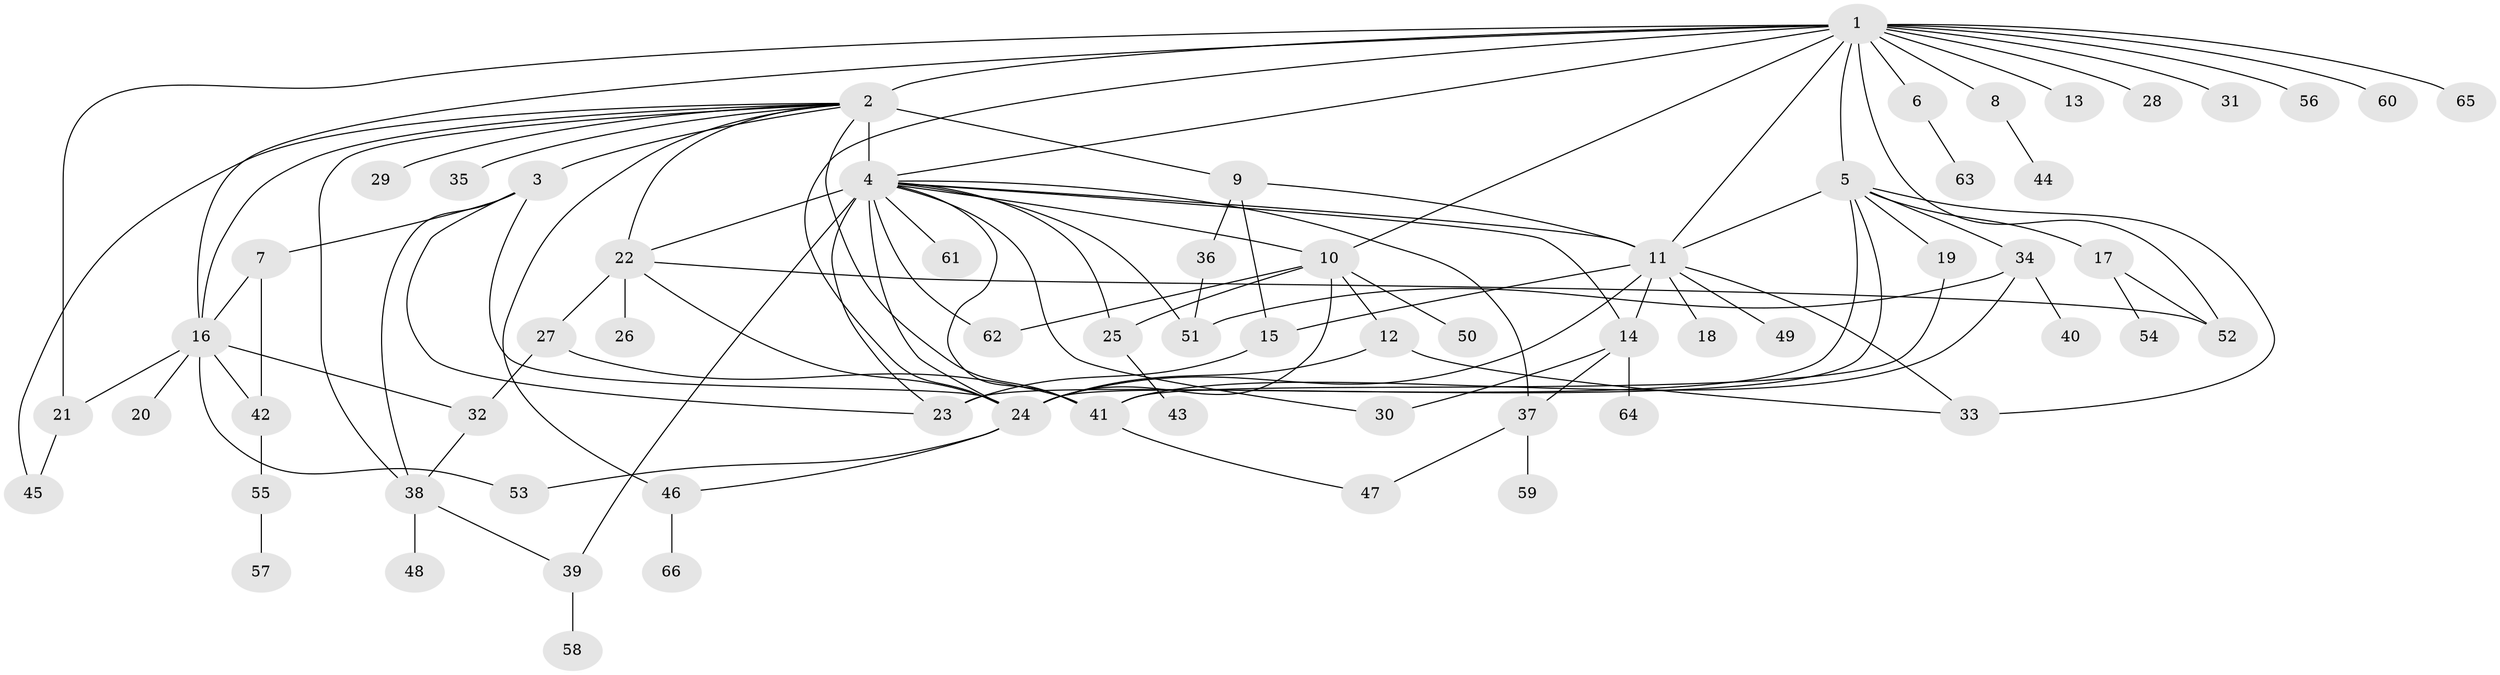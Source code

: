 // original degree distribution, {18: 0.007633587786259542, 33: 0.007633587786259542, 6: 0.022900763358778626, 1: 0.48091603053435117, 14: 0.007633587786259542, 3: 0.12213740458015267, 4: 0.06870229007633588, 2: 0.20610687022900764, 5: 0.03816793893129771, 8: 0.007633587786259542, 11: 0.015267175572519083, 10: 0.007633587786259542, 7: 0.007633587786259542}
// Generated by graph-tools (version 1.1) at 2025/35/03/09/25 02:35:38]
// undirected, 66 vertices, 109 edges
graph export_dot {
graph [start="1"]
  node [color=gray90,style=filled];
  1;
  2;
  3;
  4;
  5;
  6;
  7;
  8;
  9;
  10;
  11;
  12;
  13;
  14;
  15;
  16;
  17;
  18;
  19;
  20;
  21;
  22;
  23;
  24;
  25;
  26;
  27;
  28;
  29;
  30;
  31;
  32;
  33;
  34;
  35;
  36;
  37;
  38;
  39;
  40;
  41;
  42;
  43;
  44;
  45;
  46;
  47;
  48;
  49;
  50;
  51;
  52;
  53;
  54;
  55;
  56;
  57;
  58;
  59;
  60;
  61;
  62;
  63;
  64;
  65;
  66;
  1 -- 2 [weight=1.0];
  1 -- 4 [weight=1.0];
  1 -- 5 [weight=1.0];
  1 -- 6 [weight=1.0];
  1 -- 8 [weight=1.0];
  1 -- 10 [weight=1.0];
  1 -- 11 [weight=1.0];
  1 -- 13 [weight=1.0];
  1 -- 16 [weight=1.0];
  1 -- 21 [weight=1.0];
  1 -- 24 [weight=1.0];
  1 -- 28 [weight=1.0];
  1 -- 31 [weight=1.0];
  1 -- 52 [weight=1.0];
  1 -- 56 [weight=1.0];
  1 -- 60 [weight=1.0];
  1 -- 65 [weight=1.0];
  2 -- 3 [weight=1.0];
  2 -- 4 [weight=20.0];
  2 -- 9 [weight=1.0];
  2 -- 16 [weight=1.0];
  2 -- 22 [weight=1.0];
  2 -- 29 [weight=1.0];
  2 -- 35 [weight=1.0];
  2 -- 38 [weight=1.0];
  2 -- 41 [weight=1.0];
  2 -- 45 [weight=1.0];
  2 -- 46 [weight=1.0];
  3 -- 7 [weight=1.0];
  3 -- 23 [weight=1.0];
  3 -- 24 [weight=1.0];
  3 -- 38 [weight=1.0];
  4 -- 10 [weight=1.0];
  4 -- 11 [weight=1.0];
  4 -- 14 [weight=1.0];
  4 -- 22 [weight=1.0];
  4 -- 23 [weight=1.0];
  4 -- 24 [weight=1.0];
  4 -- 25 [weight=1.0];
  4 -- 30 [weight=1.0];
  4 -- 37 [weight=1.0];
  4 -- 39 [weight=1.0];
  4 -- 41 [weight=1.0];
  4 -- 51 [weight=1.0];
  4 -- 61 [weight=1.0];
  4 -- 62 [weight=1.0];
  5 -- 11 [weight=1.0];
  5 -- 17 [weight=1.0];
  5 -- 19 [weight=1.0];
  5 -- 23 [weight=4.0];
  5 -- 24 [weight=1.0];
  5 -- 33 [weight=1.0];
  5 -- 34 [weight=1.0];
  6 -- 63 [weight=1.0];
  7 -- 16 [weight=1.0];
  7 -- 42 [weight=1.0];
  8 -- 44 [weight=1.0];
  9 -- 11 [weight=1.0];
  9 -- 15 [weight=1.0];
  9 -- 36 [weight=1.0];
  10 -- 12 [weight=1.0];
  10 -- 24 [weight=1.0];
  10 -- 25 [weight=1.0];
  10 -- 50 [weight=1.0];
  10 -- 62 [weight=1.0];
  11 -- 14 [weight=1.0];
  11 -- 15 [weight=1.0];
  11 -- 18 [weight=1.0];
  11 -- 24 [weight=1.0];
  11 -- 33 [weight=1.0];
  11 -- 49 [weight=1.0];
  12 -- 24 [weight=1.0];
  12 -- 33 [weight=1.0];
  14 -- 30 [weight=1.0];
  14 -- 37 [weight=1.0];
  14 -- 64 [weight=1.0];
  15 -- 23 [weight=1.0];
  16 -- 20 [weight=1.0];
  16 -- 21 [weight=2.0];
  16 -- 32 [weight=1.0];
  16 -- 42 [weight=1.0];
  16 -- 53 [weight=1.0];
  17 -- 52 [weight=1.0];
  17 -- 54 [weight=1.0];
  19 -- 41 [weight=1.0];
  21 -- 45 [weight=1.0];
  22 -- 24 [weight=1.0];
  22 -- 26 [weight=1.0];
  22 -- 27 [weight=1.0];
  22 -- 52 [weight=1.0];
  24 -- 46 [weight=1.0];
  24 -- 53 [weight=1.0];
  25 -- 43 [weight=1.0];
  27 -- 32 [weight=2.0];
  27 -- 41 [weight=1.0];
  32 -- 38 [weight=1.0];
  34 -- 40 [weight=1.0];
  34 -- 41 [weight=1.0];
  34 -- 51 [weight=1.0];
  36 -- 51 [weight=1.0];
  37 -- 47 [weight=1.0];
  37 -- 59 [weight=1.0];
  38 -- 39 [weight=1.0];
  38 -- 48 [weight=1.0];
  39 -- 58 [weight=1.0];
  41 -- 47 [weight=1.0];
  42 -- 55 [weight=1.0];
  46 -- 66 [weight=1.0];
  55 -- 57 [weight=1.0];
}
